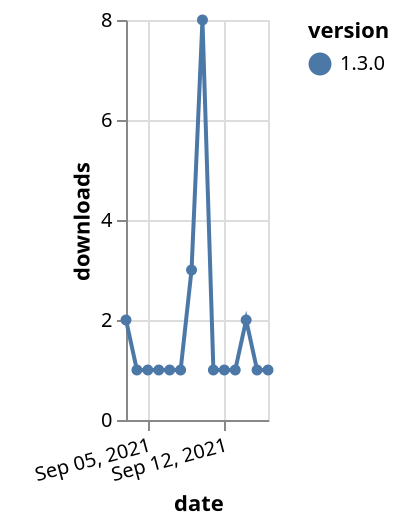 {"$schema": "https://vega.github.io/schema/vega-lite/v5.json", "description": "A simple bar chart with embedded data.", "data": {"values": [{"date": "2021-09-03", "total": 672, "delta": 2, "version": "1.3.0"}, {"date": "2021-09-04", "total": 673, "delta": 1, "version": "1.3.0"}, {"date": "2021-09-05", "total": 674, "delta": 1, "version": "1.3.0"}, {"date": "2021-09-06", "total": 675, "delta": 1, "version": "1.3.0"}, {"date": "2021-09-07", "total": 676, "delta": 1, "version": "1.3.0"}, {"date": "2021-09-08", "total": 677, "delta": 1, "version": "1.3.0"}, {"date": "2021-09-09", "total": 680, "delta": 3, "version": "1.3.0"}, {"date": "2021-09-10", "total": 688, "delta": 8, "version": "1.3.0"}, {"date": "2021-09-11", "total": 689, "delta": 1, "version": "1.3.0"}, {"date": "2021-09-12", "total": 690, "delta": 1, "version": "1.3.0"}, {"date": "2021-09-13", "total": 691, "delta": 1, "version": "1.3.0"}, {"date": "2021-09-14", "total": 693, "delta": 2, "version": "1.3.0"}, {"date": "2021-09-15", "total": 694, "delta": 1, "version": "1.3.0"}, {"date": "2021-09-16", "total": 695, "delta": 1, "version": "1.3.0"}]}, "width": "container", "mark": {"type": "line", "point": {"filled": true}}, "encoding": {"x": {"field": "date", "type": "temporal", "timeUnit": "yearmonthdate", "title": "date", "axis": {"labelAngle": -15}}, "y": {"field": "delta", "type": "quantitative", "title": "downloads"}, "color": {"field": "version", "type": "nominal"}, "tooltip": {"field": "delta"}}}